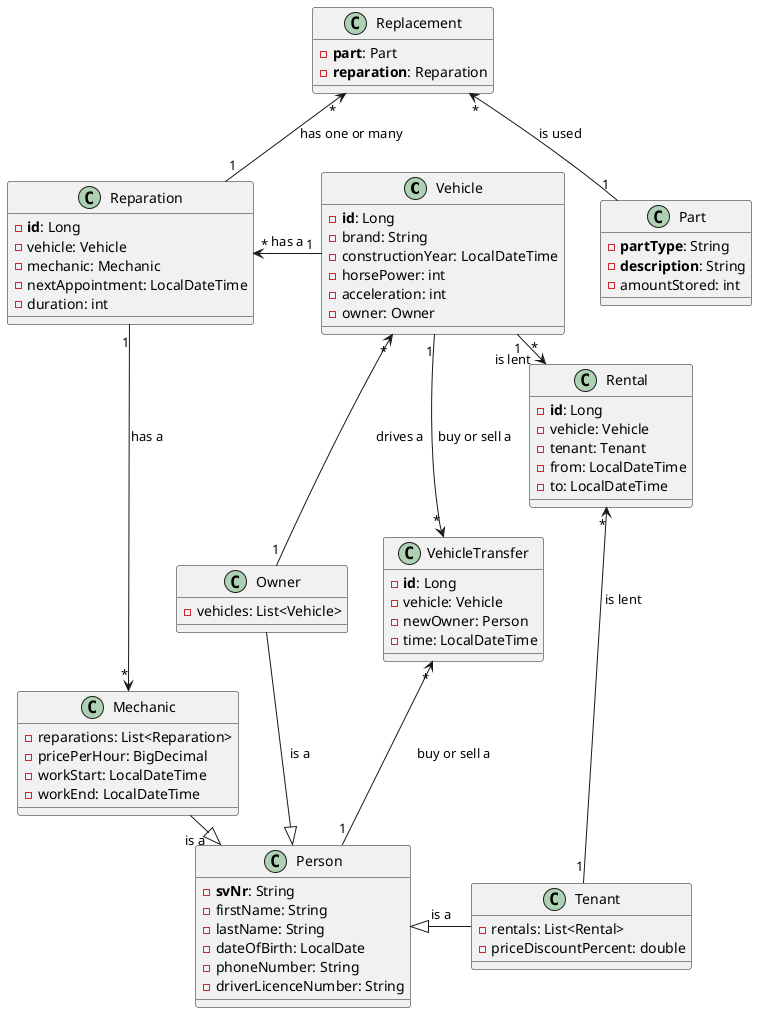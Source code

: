 @startuml autohaendler

class Vehicle{
    - **id**: Long
    - brand: String
    - constructionYear: LocalDateTime
    - horsePower: int
    - acceleration: int
    - owner: Owner
}

class Owner{
    - vehicles: List<Vehicle>
}

class Person{
    - **svNr**: String
    - firstName: String
    - lastName: String
    - dateOfBirth: LocalDate
    - phoneNumber: String
    - driverLicenceNumber: String
}

class Mechanic{
    - reparations: List<Reparation>
    - pricePerHour: BigDecimal
    - workStart: LocalDateTime
    - workEnd: LocalDateTime
}

class Part{
    - **partType**: String
    - **description**: String
    - amountStored: int
}

class Replacement{
    - **part**: Part
    - **reparation**: Reparation
}

class Tenant{
    - rentals: List<Rental>
    - priceDiscountPercent: double
}

class Rental{
    - **id**: Long
    - vehicle: Vehicle
    - tenant: Tenant
    - from: LocalDateTime
    - to: LocalDateTime
}

class Reparation{
    - **id**: Long
    - vehicle: Vehicle
    - mechanic: Mechanic
    - nextAppointment: LocalDateTime
    - duration: int
}

class VehicleTransfer{
    - **id**: Long
    - vehicle: Vehicle
    - newOwner: Person
    - time: LocalDateTime
}

Owner  --|> Person: is a
Person  <|-left- Mechanic: is a
Person <|-right-  Tenant: is a
Reparation "1" --> "*" Mechanic: has a
Reparation "*" <-right- "1" Vehicle: has a
Reparation "1" -up-> "*" Replacement: has one or many
Replacement "*" <-- "1" Part: is used

Rental "*" <-left- "1" Vehicle: is lent
Rental "*" <-right- "1" Tenant: is lent
Vehicle "*" <-- "1" Owner: drives a
VehicleTransfer "*" <-up- "1" Vehicle: buy or sell a
VehicleTransfer "*" <-- "1" Person: buy or sell a

@enduml






